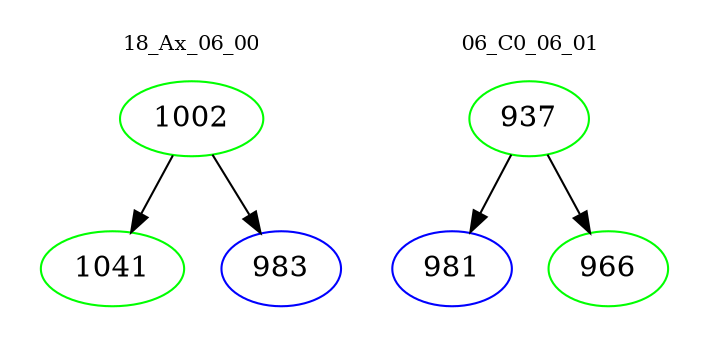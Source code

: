 digraph{
subgraph cluster_0 {
color = white
label = "18_Ax_06_00";
fontsize=10;
T0_1002 [label="1002", color="green"]
T0_1002 -> T0_1041 [color="black"]
T0_1041 [label="1041", color="green"]
T0_1002 -> T0_983 [color="black"]
T0_983 [label="983", color="blue"]
}
subgraph cluster_1 {
color = white
label = "06_C0_06_01";
fontsize=10;
T1_937 [label="937", color="green"]
T1_937 -> T1_981 [color="black"]
T1_981 [label="981", color="blue"]
T1_937 -> T1_966 [color="black"]
T1_966 [label="966", color="green"]
}
}
